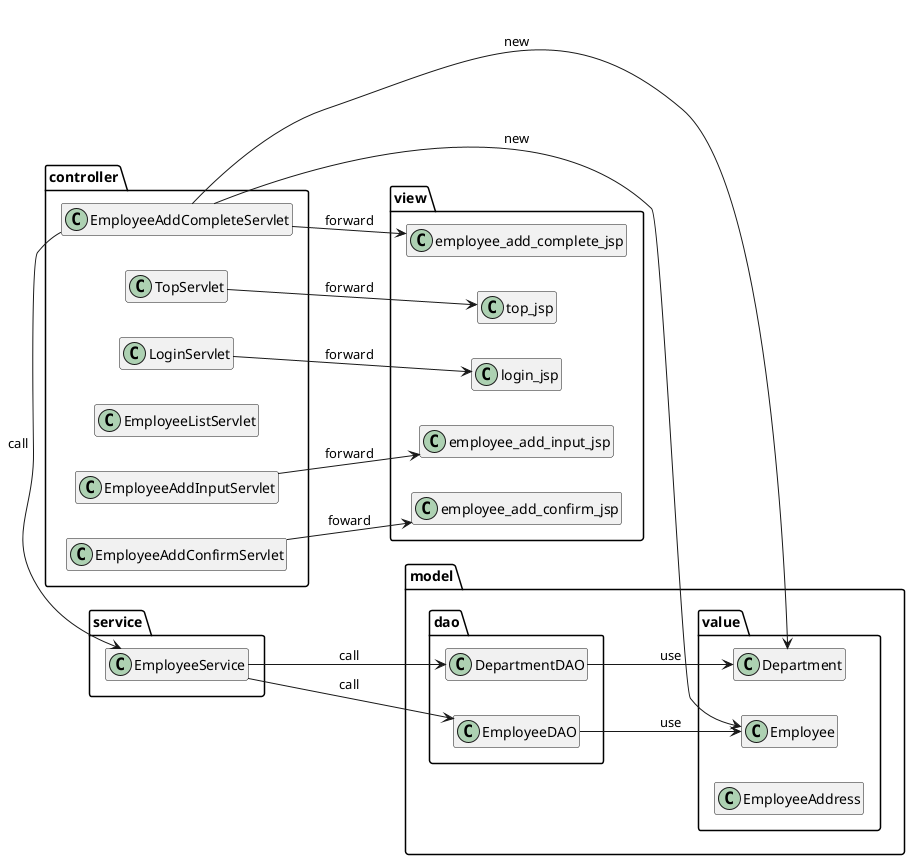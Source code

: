@startuml

' 概要クラス図
' 具体的なフィールドやメソッドは明記しない
' packageとクラス、インターフェースだけ

left to right direction
hide empty methods
hide empty fields
skinparam shadowing false
' コントローラー
' 今回でいえばServlet
' Servletは一つのHTTPのリクエスト・レスポンス毎
' （つまり画面毎）につくる
package controller{
	' トップ画面
	class TopServlet
	' ログイン画面
	class LoginServlet
	' 社員一覧画面
	class EmployeeListServlet
	' 社員登録（フォーム入力）画面
	class EmployeeAddInputServlet
	' 社員登録（フォーム入力確認）画面
	class EmployeeAddConfirmServlet
	' 社員登録（登録完了）画面
	class EmployeeAddCompleteServlet
}

' serviceパッケージのクラスは
' ユースケースに書いてある機能の名前を参考に決める
package service {
	class EmployeeService
}

package model {
	package value {
		class Employee
		class Department
		class EmployeeAddress
	}

	package dao {
		class EmployeeDAO
		class DepartmentDAO
	}
}

' Viewは今回だったらJSPになります
' 画面の出力をどのようにするかというのを定義する責務
package view {
	' JSPほぼほぼHTMLなので名前もhtmlに近い感じになる
	' Javaとしてはイレギュラーなんですけど小文字から始めます
	' （本当は_は.にしたいけど図がくずれるので。。）
	class top_jsp
	class login_jsp
	class employee_add_input_jsp
	class employee_add_confirm_jsp
	class employee_add_complete_jsp
}

' Servletは画面出力時にJSPに委譲（forward）する
TopServlet --> top_jsp : forward
LoginServlet --> login_jsp : forward
EmployeeAddInputServlet --> employee_add_input_jsp : forward
EmployeeAddConfirmServlet --> employee_add_confirm_jsp : foward
EmployeeAddCompleteServlet --> employee_add_complete_jsp : forward

' 関連はクラス定義の下に記述

' コントローラーがサービスを呼び出す
EmployeeAddCompleteServlet -> EmployeeService : call
' サービスがDAOを呼び出す
EmployeeService --> EmployeeDAO : call
EmployeeService --> DepartmentDAO : call
' DAOはValueクラスをデータとして利用
EmployeeDAO --> Employee : use
DepartmentDAO --> Department : use
' 完了画面のサーブレットはValueクラスをユーザ入力値から生成
EmployeeAddCompleteServlet --> Employee : new
EmployeeAddCompleteServlet --> Department : new

@enduml
